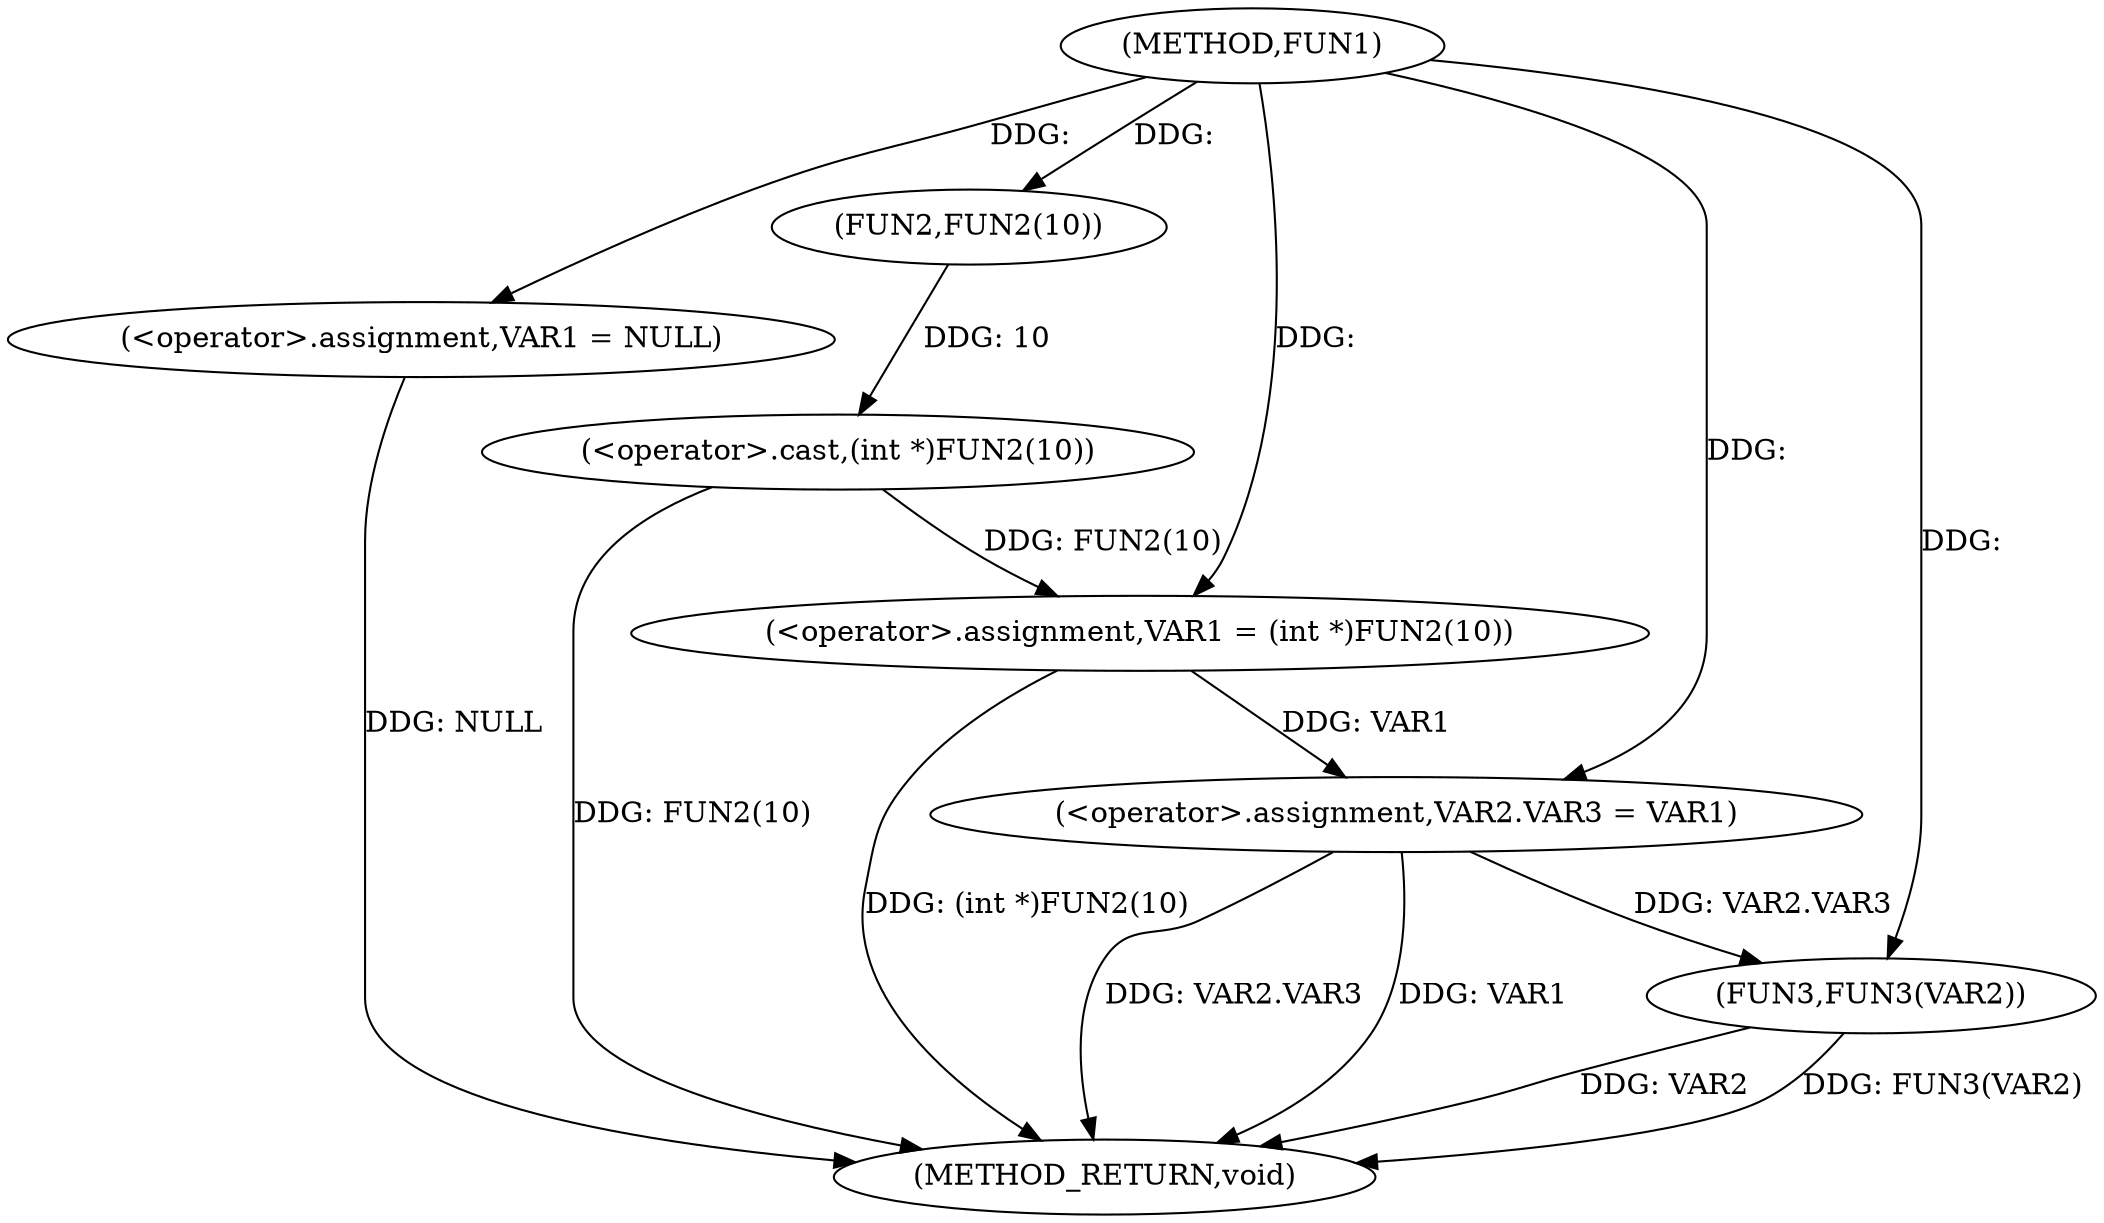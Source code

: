 digraph FUN1 {  
"1000100" [label = "(METHOD,FUN1)" ]
"1000120" [label = "(METHOD_RETURN,void)" ]
"1000104" [label = "(<operator>.assignment,VAR1 = NULL)" ]
"1000107" [label = "(<operator>.assignment,VAR1 = (int *)FUN2(10))" ]
"1000109" [label = "(<operator>.cast,(int *)FUN2(10))" ]
"1000111" [label = "(FUN2,FUN2(10))" ]
"1000113" [label = "(<operator>.assignment,VAR2.VAR3 = VAR1)" ]
"1000118" [label = "(FUN3,FUN3(VAR2))" ]
  "1000113" -> "1000120"  [ label = "DDG: VAR1"] 
  "1000113" -> "1000120"  [ label = "DDG: VAR2.VAR3"] 
  "1000118" -> "1000120"  [ label = "DDG: FUN3(VAR2)"] 
  "1000118" -> "1000120"  [ label = "DDG: VAR2"] 
  "1000109" -> "1000120"  [ label = "DDG: FUN2(10)"] 
  "1000104" -> "1000120"  [ label = "DDG: NULL"] 
  "1000107" -> "1000120"  [ label = "DDG: (int *)FUN2(10)"] 
  "1000100" -> "1000104"  [ label = "DDG: "] 
  "1000109" -> "1000107"  [ label = "DDG: FUN2(10)"] 
  "1000100" -> "1000107"  [ label = "DDG: "] 
  "1000111" -> "1000109"  [ label = "DDG: 10"] 
  "1000100" -> "1000111"  [ label = "DDG: "] 
  "1000107" -> "1000113"  [ label = "DDG: VAR1"] 
  "1000100" -> "1000113"  [ label = "DDG: "] 
  "1000113" -> "1000118"  [ label = "DDG: VAR2.VAR3"] 
  "1000100" -> "1000118"  [ label = "DDG: "] 
}
